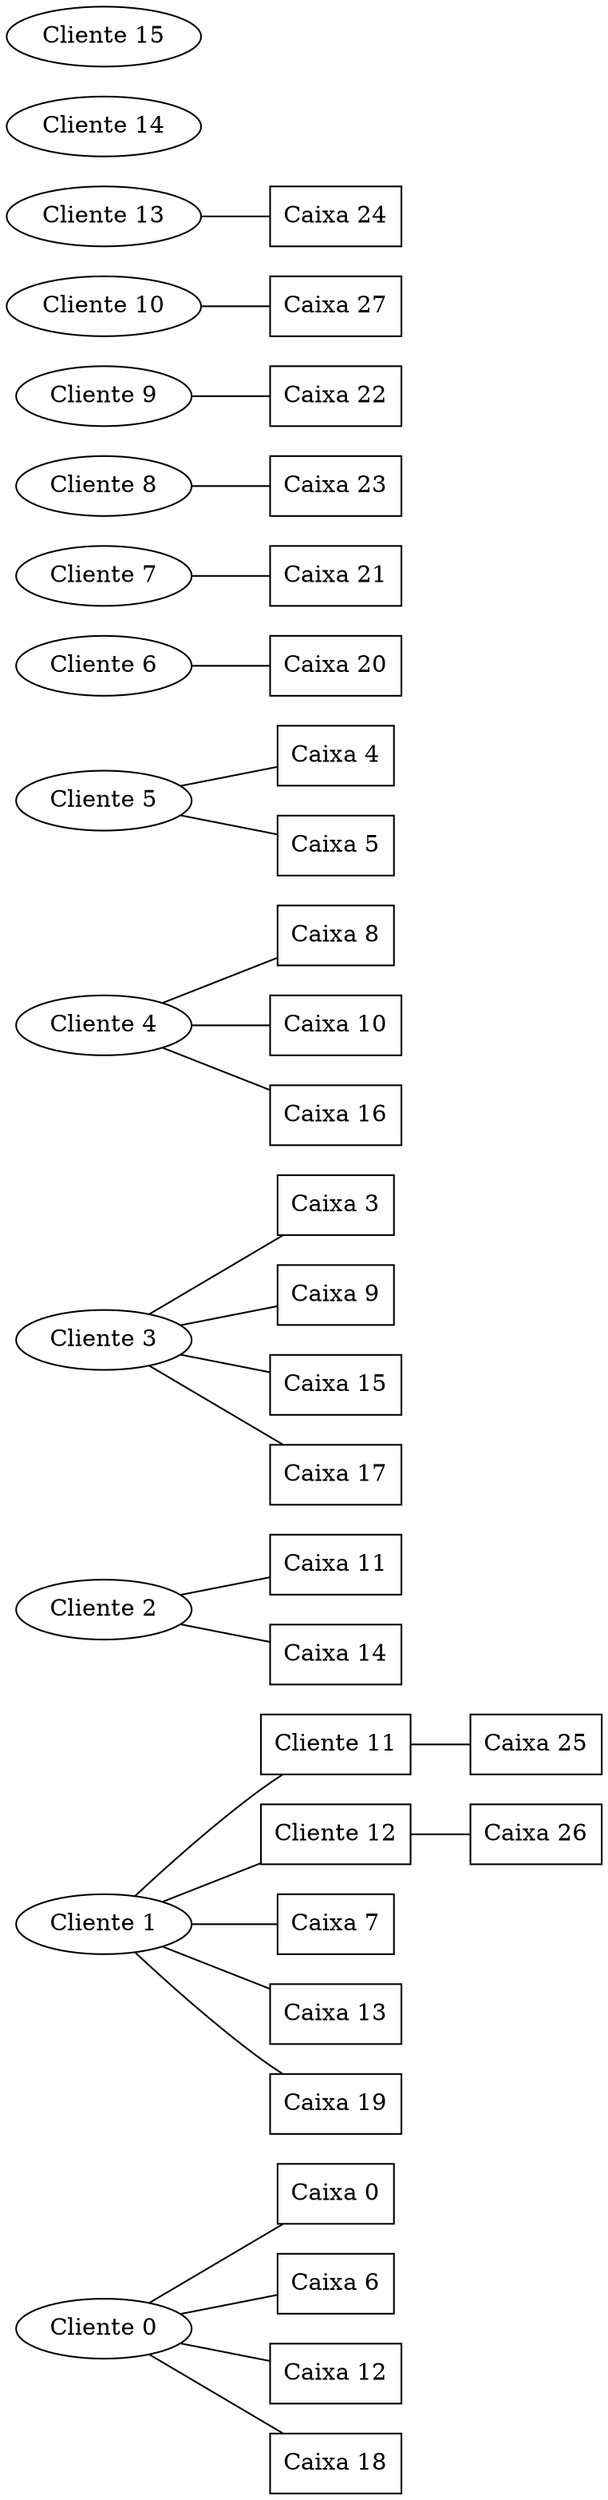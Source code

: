 strict graph {
rankdir = LR;
0 [label = "Cliente 0"];
00 [label = "Caixa 0", shape=box];
0--00 ;
06 [label = "Caixa 6", shape=box];
0--06 ;
012 [label = "Caixa 12", shape=box];
0--012 ;
018 [label = "Caixa 18", shape=box];
0--018 ;
1 [label = "Cliente 1"];
11 [label = "Caixa 1", shape=box];
1--11 ;
12 [label = "Caixa 2", shape=box];
1--12 ;
17 [label = "Caixa 7", shape=box];
1--17 ;
113 [label = "Caixa 13", shape=box];
1--113 ;
119 [label = "Caixa 19", shape=box];
1--119 ;
2 [label = "Cliente 2"];
211 [label = "Caixa 11", shape=box];
2--211 ;
214 [label = "Caixa 14", shape=box];
2--214 ;
3 [label = "Cliente 3"];
33 [label = "Caixa 3", shape=box];
3--33 ;
39 [label = "Caixa 9", shape=box];
3--39 ;
315 [label = "Caixa 15", shape=box];
3--315 ;
317 [label = "Caixa 17", shape=box];
3--317 ;
4 [label = "Cliente 4"];
48 [label = "Caixa 8", shape=box];
4--48 ;
410 [label = "Caixa 10", shape=box];
4--410 ;
416 [label = "Caixa 16", shape=box];
4--416 ;
5 [label = "Cliente 5"];
54 [label = "Caixa 4", shape=box];
5--54 ;
55 [label = "Caixa 5", shape=box];
5--55 ;
6 [label = "Cliente 6"];
620 [label = "Caixa 20", shape=box];
6--620 ;
7 [label = "Cliente 7"];
721 [label = "Caixa 21", shape=box];
7--721 ;
8 [label = "Cliente 8"];
823 [label = "Caixa 23", shape=box];
8--823 ;
9 [label = "Cliente 9"];
922 [label = "Caixa 22", shape=box];
9--922 ;
10 [label = "Cliente 10"];
1027 [label = "Caixa 27", shape=box];
10--1027 ;
11 [label = "Cliente 11"];
1125 [label = "Caixa 25", shape=box];
11--1125 ;
12 [label = "Cliente 12"];
1226 [label = "Caixa 26", shape=box];
12--1226 ;
13 [label = "Cliente 13"];
1324 [label = "Caixa 24", shape=box];
13--1324 ;
14 [label = "Cliente 14"];
15 [label = "Cliente 15"];
}